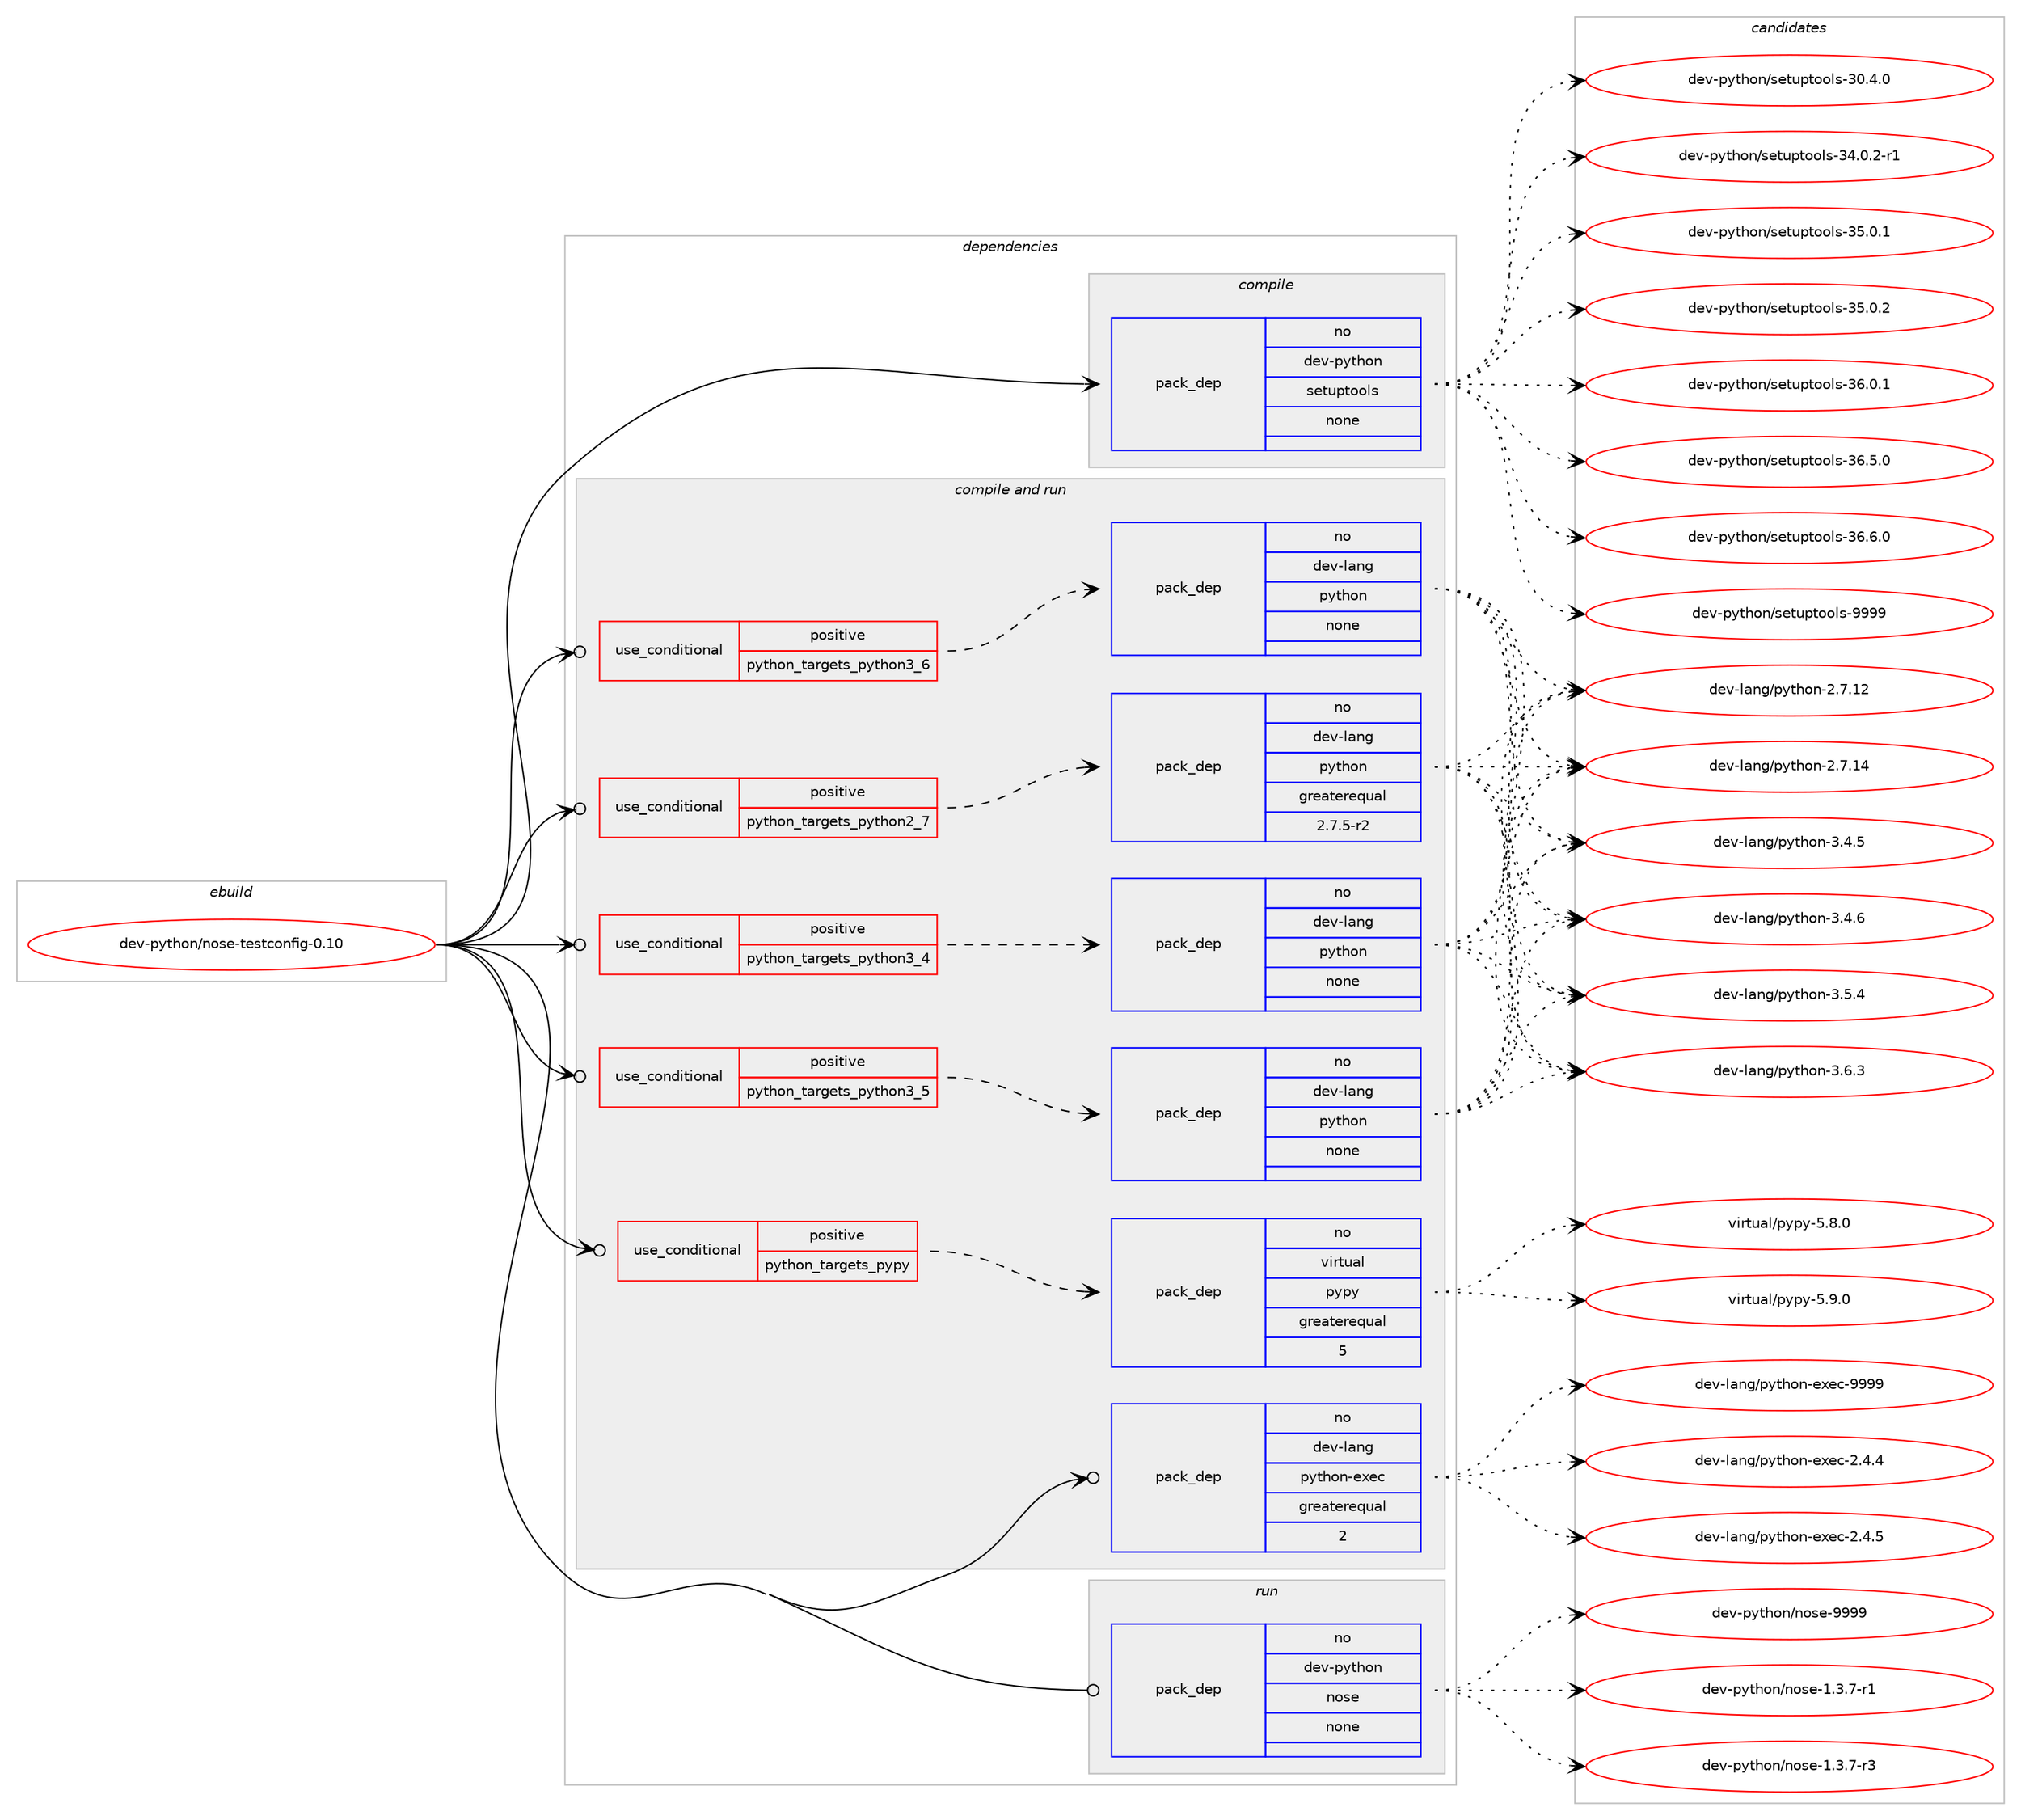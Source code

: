 digraph prolog {

# *************
# Graph options
# *************

newrank=true;
concentrate=true;
compound=true;
graph [rankdir=LR,fontname=Helvetica,fontsize=10,ranksep=1.5];#, ranksep=2.5, nodesep=0.2];
edge  [arrowhead=vee];
node  [fontname=Helvetica,fontsize=10];

# **********
# The ebuild
# **********

subgraph cluster_leftcol {
color=gray;
rank=same;
label=<<i>ebuild</i>>;
id [label="dev-python/nose-testconfig-0.10", color=red, width=4, href="../dev-python/nose-testconfig-0.10.svg"];
}

# ****************
# The dependencies
# ****************

subgraph cluster_midcol {
color=gray;
label=<<i>dependencies</i>>;
subgraph cluster_compile {
fillcolor="#eeeeee";
style=filled;
label=<<i>compile</i>>;
subgraph pack128277 {
dependency168297 [label=<<TABLE BORDER="0" CELLBORDER="1" CELLSPACING="0" CELLPADDING="4" WIDTH="220"><TR><TD ROWSPAN="6" CELLPADDING="30">pack_dep</TD></TR><TR><TD WIDTH="110">no</TD></TR><TR><TD>dev-python</TD></TR><TR><TD>setuptools</TD></TR><TR><TD>none</TD></TR><TR><TD></TD></TR></TABLE>>, shape=none, color=blue];
}
id:e -> dependency168297:w [weight=20,style="solid",arrowhead="vee"];
}
subgraph cluster_compileandrun {
fillcolor="#eeeeee";
style=filled;
label=<<i>compile and run</i>>;
subgraph cond36160 {
dependency168298 [label=<<TABLE BORDER="0" CELLBORDER="1" CELLSPACING="0" CELLPADDING="4"><TR><TD ROWSPAN="3" CELLPADDING="10">use_conditional</TD></TR><TR><TD>positive</TD></TR><TR><TD>python_targets_pypy</TD></TR></TABLE>>, shape=none, color=red];
subgraph pack128278 {
dependency168299 [label=<<TABLE BORDER="0" CELLBORDER="1" CELLSPACING="0" CELLPADDING="4" WIDTH="220"><TR><TD ROWSPAN="6" CELLPADDING="30">pack_dep</TD></TR><TR><TD WIDTH="110">no</TD></TR><TR><TD>virtual</TD></TR><TR><TD>pypy</TD></TR><TR><TD>greaterequal</TD></TR><TR><TD>5</TD></TR></TABLE>>, shape=none, color=blue];
}
dependency168298:e -> dependency168299:w [weight=20,style="dashed",arrowhead="vee"];
}
id:e -> dependency168298:w [weight=20,style="solid",arrowhead="odotvee"];
subgraph cond36161 {
dependency168300 [label=<<TABLE BORDER="0" CELLBORDER="1" CELLSPACING="0" CELLPADDING="4"><TR><TD ROWSPAN="3" CELLPADDING="10">use_conditional</TD></TR><TR><TD>positive</TD></TR><TR><TD>python_targets_python2_7</TD></TR></TABLE>>, shape=none, color=red];
subgraph pack128279 {
dependency168301 [label=<<TABLE BORDER="0" CELLBORDER="1" CELLSPACING="0" CELLPADDING="4" WIDTH="220"><TR><TD ROWSPAN="6" CELLPADDING="30">pack_dep</TD></TR><TR><TD WIDTH="110">no</TD></TR><TR><TD>dev-lang</TD></TR><TR><TD>python</TD></TR><TR><TD>greaterequal</TD></TR><TR><TD>2.7.5-r2</TD></TR></TABLE>>, shape=none, color=blue];
}
dependency168300:e -> dependency168301:w [weight=20,style="dashed",arrowhead="vee"];
}
id:e -> dependency168300:w [weight=20,style="solid",arrowhead="odotvee"];
subgraph cond36162 {
dependency168302 [label=<<TABLE BORDER="0" CELLBORDER="1" CELLSPACING="0" CELLPADDING="4"><TR><TD ROWSPAN="3" CELLPADDING="10">use_conditional</TD></TR><TR><TD>positive</TD></TR><TR><TD>python_targets_python3_4</TD></TR></TABLE>>, shape=none, color=red];
subgraph pack128280 {
dependency168303 [label=<<TABLE BORDER="0" CELLBORDER="1" CELLSPACING="0" CELLPADDING="4" WIDTH="220"><TR><TD ROWSPAN="6" CELLPADDING="30">pack_dep</TD></TR><TR><TD WIDTH="110">no</TD></TR><TR><TD>dev-lang</TD></TR><TR><TD>python</TD></TR><TR><TD>none</TD></TR><TR><TD></TD></TR></TABLE>>, shape=none, color=blue];
}
dependency168302:e -> dependency168303:w [weight=20,style="dashed",arrowhead="vee"];
}
id:e -> dependency168302:w [weight=20,style="solid",arrowhead="odotvee"];
subgraph cond36163 {
dependency168304 [label=<<TABLE BORDER="0" CELLBORDER="1" CELLSPACING="0" CELLPADDING="4"><TR><TD ROWSPAN="3" CELLPADDING="10">use_conditional</TD></TR><TR><TD>positive</TD></TR><TR><TD>python_targets_python3_5</TD></TR></TABLE>>, shape=none, color=red];
subgraph pack128281 {
dependency168305 [label=<<TABLE BORDER="0" CELLBORDER="1" CELLSPACING="0" CELLPADDING="4" WIDTH="220"><TR><TD ROWSPAN="6" CELLPADDING="30">pack_dep</TD></TR><TR><TD WIDTH="110">no</TD></TR><TR><TD>dev-lang</TD></TR><TR><TD>python</TD></TR><TR><TD>none</TD></TR><TR><TD></TD></TR></TABLE>>, shape=none, color=blue];
}
dependency168304:e -> dependency168305:w [weight=20,style="dashed",arrowhead="vee"];
}
id:e -> dependency168304:w [weight=20,style="solid",arrowhead="odotvee"];
subgraph cond36164 {
dependency168306 [label=<<TABLE BORDER="0" CELLBORDER="1" CELLSPACING="0" CELLPADDING="4"><TR><TD ROWSPAN="3" CELLPADDING="10">use_conditional</TD></TR><TR><TD>positive</TD></TR><TR><TD>python_targets_python3_6</TD></TR></TABLE>>, shape=none, color=red];
subgraph pack128282 {
dependency168307 [label=<<TABLE BORDER="0" CELLBORDER="1" CELLSPACING="0" CELLPADDING="4" WIDTH="220"><TR><TD ROWSPAN="6" CELLPADDING="30">pack_dep</TD></TR><TR><TD WIDTH="110">no</TD></TR><TR><TD>dev-lang</TD></TR><TR><TD>python</TD></TR><TR><TD>none</TD></TR><TR><TD></TD></TR></TABLE>>, shape=none, color=blue];
}
dependency168306:e -> dependency168307:w [weight=20,style="dashed",arrowhead="vee"];
}
id:e -> dependency168306:w [weight=20,style="solid",arrowhead="odotvee"];
subgraph pack128283 {
dependency168308 [label=<<TABLE BORDER="0" CELLBORDER="1" CELLSPACING="0" CELLPADDING="4" WIDTH="220"><TR><TD ROWSPAN="6" CELLPADDING="30">pack_dep</TD></TR><TR><TD WIDTH="110">no</TD></TR><TR><TD>dev-lang</TD></TR><TR><TD>python-exec</TD></TR><TR><TD>greaterequal</TD></TR><TR><TD>2</TD></TR></TABLE>>, shape=none, color=blue];
}
id:e -> dependency168308:w [weight=20,style="solid",arrowhead="odotvee"];
}
subgraph cluster_run {
fillcolor="#eeeeee";
style=filled;
label=<<i>run</i>>;
subgraph pack128284 {
dependency168309 [label=<<TABLE BORDER="0" CELLBORDER="1" CELLSPACING="0" CELLPADDING="4" WIDTH="220"><TR><TD ROWSPAN="6" CELLPADDING="30">pack_dep</TD></TR><TR><TD WIDTH="110">no</TD></TR><TR><TD>dev-python</TD></TR><TR><TD>nose</TD></TR><TR><TD>none</TD></TR><TR><TD></TD></TR></TABLE>>, shape=none, color=blue];
}
id:e -> dependency168309:w [weight=20,style="solid",arrowhead="odot"];
}
}

# **************
# The candidates
# **************

subgraph cluster_choices {
rank=same;
color=gray;
label=<<i>candidates</i>>;

subgraph choice128277 {
color=black;
nodesep=1;
choice100101118451121211161041111104711510111611711211611111110811545514846524648 [label="dev-python/setuptools-30.4.0", color=red, width=4,href="../dev-python/setuptools-30.4.0.svg"];
choice1001011184511212111610411111047115101116117112116111111108115455152464846504511449 [label="dev-python/setuptools-34.0.2-r1", color=red, width=4,href="../dev-python/setuptools-34.0.2-r1.svg"];
choice100101118451121211161041111104711510111611711211611111110811545515346484649 [label="dev-python/setuptools-35.0.1", color=red, width=4,href="../dev-python/setuptools-35.0.1.svg"];
choice100101118451121211161041111104711510111611711211611111110811545515346484650 [label="dev-python/setuptools-35.0.2", color=red, width=4,href="../dev-python/setuptools-35.0.2.svg"];
choice100101118451121211161041111104711510111611711211611111110811545515446484649 [label="dev-python/setuptools-36.0.1", color=red, width=4,href="../dev-python/setuptools-36.0.1.svg"];
choice100101118451121211161041111104711510111611711211611111110811545515446534648 [label="dev-python/setuptools-36.5.0", color=red, width=4,href="../dev-python/setuptools-36.5.0.svg"];
choice100101118451121211161041111104711510111611711211611111110811545515446544648 [label="dev-python/setuptools-36.6.0", color=red, width=4,href="../dev-python/setuptools-36.6.0.svg"];
choice10010111845112121116104111110471151011161171121161111111081154557575757 [label="dev-python/setuptools-9999", color=red, width=4,href="../dev-python/setuptools-9999.svg"];
dependency168297:e -> choice100101118451121211161041111104711510111611711211611111110811545514846524648:w [style=dotted,weight="100"];
dependency168297:e -> choice1001011184511212111610411111047115101116117112116111111108115455152464846504511449:w [style=dotted,weight="100"];
dependency168297:e -> choice100101118451121211161041111104711510111611711211611111110811545515346484649:w [style=dotted,weight="100"];
dependency168297:e -> choice100101118451121211161041111104711510111611711211611111110811545515346484650:w [style=dotted,weight="100"];
dependency168297:e -> choice100101118451121211161041111104711510111611711211611111110811545515446484649:w [style=dotted,weight="100"];
dependency168297:e -> choice100101118451121211161041111104711510111611711211611111110811545515446534648:w [style=dotted,weight="100"];
dependency168297:e -> choice100101118451121211161041111104711510111611711211611111110811545515446544648:w [style=dotted,weight="100"];
dependency168297:e -> choice10010111845112121116104111110471151011161171121161111111081154557575757:w [style=dotted,weight="100"];
}
subgraph choice128278 {
color=black;
nodesep=1;
choice1181051141161179710847112121112121455346564648 [label="virtual/pypy-5.8.0", color=red, width=4,href="../virtual/pypy-5.8.0.svg"];
choice1181051141161179710847112121112121455346574648 [label="virtual/pypy-5.9.0", color=red, width=4,href="../virtual/pypy-5.9.0.svg"];
dependency168299:e -> choice1181051141161179710847112121112121455346564648:w [style=dotted,weight="100"];
dependency168299:e -> choice1181051141161179710847112121112121455346574648:w [style=dotted,weight="100"];
}
subgraph choice128279 {
color=black;
nodesep=1;
choice10010111845108971101034711212111610411111045504655464950 [label="dev-lang/python-2.7.12", color=red, width=4,href="../dev-lang/python-2.7.12.svg"];
choice10010111845108971101034711212111610411111045504655464952 [label="dev-lang/python-2.7.14", color=red, width=4,href="../dev-lang/python-2.7.14.svg"];
choice100101118451089711010347112121116104111110455146524653 [label="dev-lang/python-3.4.5", color=red, width=4,href="../dev-lang/python-3.4.5.svg"];
choice100101118451089711010347112121116104111110455146524654 [label="dev-lang/python-3.4.6", color=red, width=4,href="../dev-lang/python-3.4.6.svg"];
choice100101118451089711010347112121116104111110455146534652 [label="dev-lang/python-3.5.4", color=red, width=4,href="../dev-lang/python-3.5.4.svg"];
choice100101118451089711010347112121116104111110455146544651 [label="dev-lang/python-3.6.3", color=red, width=4,href="../dev-lang/python-3.6.3.svg"];
dependency168301:e -> choice10010111845108971101034711212111610411111045504655464950:w [style=dotted,weight="100"];
dependency168301:e -> choice10010111845108971101034711212111610411111045504655464952:w [style=dotted,weight="100"];
dependency168301:e -> choice100101118451089711010347112121116104111110455146524653:w [style=dotted,weight="100"];
dependency168301:e -> choice100101118451089711010347112121116104111110455146524654:w [style=dotted,weight="100"];
dependency168301:e -> choice100101118451089711010347112121116104111110455146534652:w [style=dotted,weight="100"];
dependency168301:e -> choice100101118451089711010347112121116104111110455146544651:w [style=dotted,weight="100"];
}
subgraph choice128280 {
color=black;
nodesep=1;
choice10010111845108971101034711212111610411111045504655464950 [label="dev-lang/python-2.7.12", color=red, width=4,href="../dev-lang/python-2.7.12.svg"];
choice10010111845108971101034711212111610411111045504655464952 [label="dev-lang/python-2.7.14", color=red, width=4,href="../dev-lang/python-2.7.14.svg"];
choice100101118451089711010347112121116104111110455146524653 [label="dev-lang/python-3.4.5", color=red, width=4,href="../dev-lang/python-3.4.5.svg"];
choice100101118451089711010347112121116104111110455146524654 [label="dev-lang/python-3.4.6", color=red, width=4,href="../dev-lang/python-3.4.6.svg"];
choice100101118451089711010347112121116104111110455146534652 [label="dev-lang/python-3.5.4", color=red, width=4,href="../dev-lang/python-3.5.4.svg"];
choice100101118451089711010347112121116104111110455146544651 [label="dev-lang/python-3.6.3", color=red, width=4,href="../dev-lang/python-3.6.3.svg"];
dependency168303:e -> choice10010111845108971101034711212111610411111045504655464950:w [style=dotted,weight="100"];
dependency168303:e -> choice10010111845108971101034711212111610411111045504655464952:w [style=dotted,weight="100"];
dependency168303:e -> choice100101118451089711010347112121116104111110455146524653:w [style=dotted,weight="100"];
dependency168303:e -> choice100101118451089711010347112121116104111110455146524654:w [style=dotted,weight="100"];
dependency168303:e -> choice100101118451089711010347112121116104111110455146534652:w [style=dotted,weight="100"];
dependency168303:e -> choice100101118451089711010347112121116104111110455146544651:w [style=dotted,weight="100"];
}
subgraph choice128281 {
color=black;
nodesep=1;
choice10010111845108971101034711212111610411111045504655464950 [label="dev-lang/python-2.7.12", color=red, width=4,href="../dev-lang/python-2.7.12.svg"];
choice10010111845108971101034711212111610411111045504655464952 [label="dev-lang/python-2.7.14", color=red, width=4,href="../dev-lang/python-2.7.14.svg"];
choice100101118451089711010347112121116104111110455146524653 [label="dev-lang/python-3.4.5", color=red, width=4,href="../dev-lang/python-3.4.5.svg"];
choice100101118451089711010347112121116104111110455146524654 [label="dev-lang/python-3.4.6", color=red, width=4,href="../dev-lang/python-3.4.6.svg"];
choice100101118451089711010347112121116104111110455146534652 [label="dev-lang/python-3.5.4", color=red, width=4,href="../dev-lang/python-3.5.4.svg"];
choice100101118451089711010347112121116104111110455146544651 [label="dev-lang/python-3.6.3", color=red, width=4,href="../dev-lang/python-3.6.3.svg"];
dependency168305:e -> choice10010111845108971101034711212111610411111045504655464950:w [style=dotted,weight="100"];
dependency168305:e -> choice10010111845108971101034711212111610411111045504655464952:w [style=dotted,weight="100"];
dependency168305:e -> choice100101118451089711010347112121116104111110455146524653:w [style=dotted,weight="100"];
dependency168305:e -> choice100101118451089711010347112121116104111110455146524654:w [style=dotted,weight="100"];
dependency168305:e -> choice100101118451089711010347112121116104111110455146534652:w [style=dotted,weight="100"];
dependency168305:e -> choice100101118451089711010347112121116104111110455146544651:w [style=dotted,weight="100"];
}
subgraph choice128282 {
color=black;
nodesep=1;
choice10010111845108971101034711212111610411111045504655464950 [label="dev-lang/python-2.7.12", color=red, width=4,href="../dev-lang/python-2.7.12.svg"];
choice10010111845108971101034711212111610411111045504655464952 [label="dev-lang/python-2.7.14", color=red, width=4,href="../dev-lang/python-2.7.14.svg"];
choice100101118451089711010347112121116104111110455146524653 [label="dev-lang/python-3.4.5", color=red, width=4,href="../dev-lang/python-3.4.5.svg"];
choice100101118451089711010347112121116104111110455146524654 [label="dev-lang/python-3.4.6", color=red, width=4,href="../dev-lang/python-3.4.6.svg"];
choice100101118451089711010347112121116104111110455146534652 [label="dev-lang/python-3.5.4", color=red, width=4,href="../dev-lang/python-3.5.4.svg"];
choice100101118451089711010347112121116104111110455146544651 [label="dev-lang/python-3.6.3", color=red, width=4,href="../dev-lang/python-3.6.3.svg"];
dependency168307:e -> choice10010111845108971101034711212111610411111045504655464950:w [style=dotted,weight="100"];
dependency168307:e -> choice10010111845108971101034711212111610411111045504655464952:w [style=dotted,weight="100"];
dependency168307:e -> choice100101118451089711010347112121116104111110455146524653:w [style=dotted,weight="100"];
dependency168307:e -> choice100101118451089711010347112121116104111110455146524654:w [style=dotted,weight="100"];
dependency168307:e -> choice100101118451089711010347112121116104111110455146534652:w [style=dotted,weight="100"];
dependency168307:e -> choice100101118451089711010347112121116104111110455146544651:w [style=dotted,weight="100"];
}
subgraph choice128283 {
color=black;
nodesep=1;
choice1001011184510897110103471121211161041111104510112010199455046524652 [label="dev-lang/python-exec-2.4.4", color=red, width=4,href="../dev-lang/python-exec-2.4.4.svg"];
choice1001011184510897110103471121211161041111104510112010199455046524653 [label="dev-lang/python-exec-2.4.5", color=red, width=4,href="../dev-lang/python-exec-2.4.5.svg"];
choice10010111845108971101034711212111610411111045101120101994557575757 [label="dev-lang/python-exec-9999", color=red, width=4,href="../dev-lang/python-exec-9999.svg"];
dependency168308:e -> choice1001011184510897110103471121211161041111104510112010199455046524652:w [style=dotted,weight="100"];
dependency168308:e -> choice1001011184510897110103471121211161041111104510112010199455046524653:w [style=dotted,weight="100"];
dependency168308:e -> choice10010111845108971101034711212111610411111045101120101994557575757:w [style=dotted,weight="100"];
}
subgraph choice128284 {
color=black;
nodesep=1;
choice10010111845112121116104111110471101111151014549465146554511449 [label="dev-python/nose-1.3.7-r1", color=red, width=4,href="../dev-python/nose-1.3.7-r1.svg"];
choice10010111845112121116104111110471101111151014549465146554511451 [label="dev-python/nose-1.3.7-r3", color=red, width=4,href="../dev-python/nose-1.3.7-r3.svg"];
choice10010111845112121116104111110471101111151014557575757 [label="dev-python/nose-9999", color=red, width=4,href="../dev-python/nose-9999.svg"];
dependency168309:e -> choice10010111845112121116104111110471101111151014549465146554511449:w [style=dotted,weight="100"];
dependency168309:e -> choice10010111845112121116104111110471101111151014549465146554511451:w [style=dotted,weight="100"];
dependency168309:e -> choice10010111845112121116104111110471101111151014557575757:w [style=dotted,weight="100"];
}
}

}
